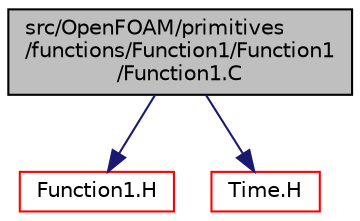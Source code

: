 digraph "src/OpenFOAM/primitives/functions/Function1/Function1/Function1.C"
{
  bgcolor="transparent";
  edge [fontname="Helvetica",fontsize="10",labelfontname="Helvetica",labelfontsize="10"];
  node [fontname="Helvetica",fontsize="10",shape=record];
  Node0 [label="src/OpenFOAM/primitives\l/functions/Function1/Function1\l/Function1.C",height=0.2,width=0.4,color="black", fillcolor="grey75", style="filled", fontcolor="black"];
  Node0 -> Node1 [color="midnightblue",fontsize="10",style="solid",fontname="Helvetica"];
  Node1 [label="Function1.H",height=0.2,width=0.4,color="red",URL="$a12998.html"];
  Node0 -> Node110 [color="midnightblue",fontsize="10",style="solid",fontname="Helvetica"];
  Node110 [label="Time.H",height=0.2,width=0.4,color="red",URL="$a10025.html"];
}
